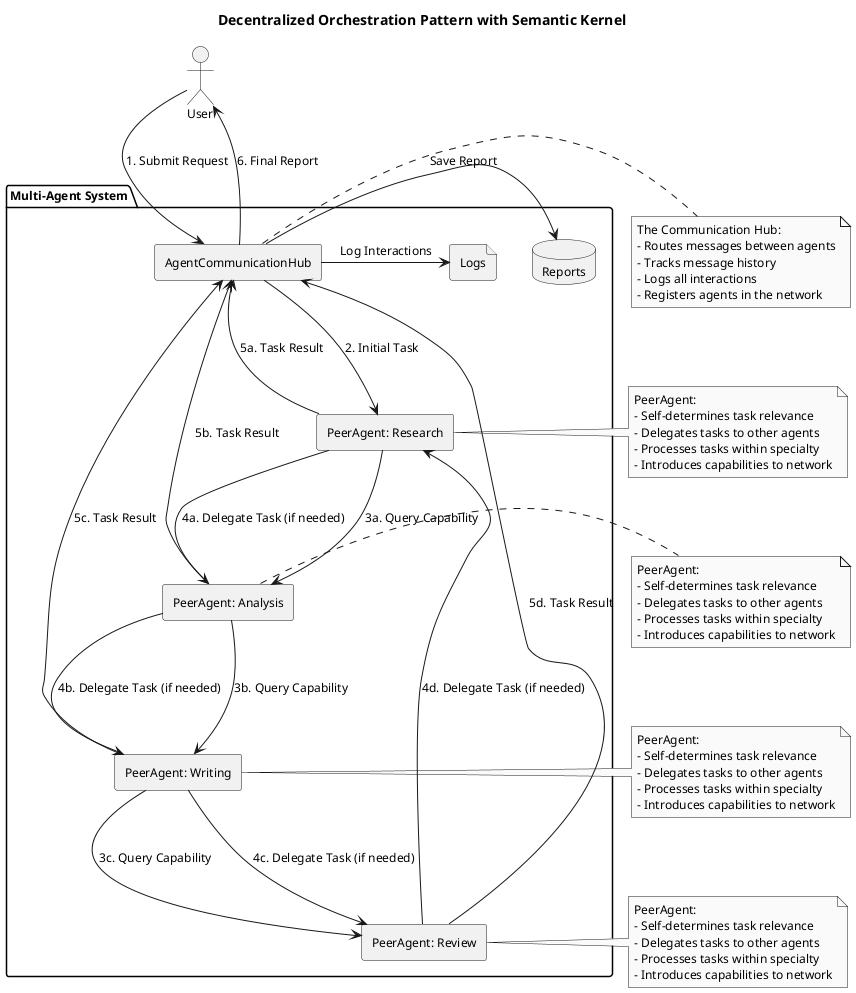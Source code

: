 @startuml Decentralized Orchestration Pattern

skinparam componentStyle rectangle
skinparam monochrome true
skinparam shadowing false
skinparam defaultFontName Arial
skinparam defaultFontSize 12

title Decentralized Orchestration Pattern with Semantic Kernel

actor User

package "Multi-Agent System" {
    component [AgentCommunicationHub] as Hub
    
    component [PeerAgent: Research] as Research
    component [PeerAgent: Analysis] as Analysis
    component [PeerAgent: Writing] as Writing
    component [PeerAgent: Review] as Review
    
    database "Reports" as Reports
    file "Logs" as Logs
}

User -down-> Hub : 1. Submit Request
Hub -down-> Research : 2. Initial Task

Research -right-> Analysis : 3a. Query Capability
Analysis -right-> Writing : 3b. Query Capability
Writing -right-> Review : 3c. Query Capability

Research -down-> Analysis : 4a. Delegate Task (if needed)
Analysis -down-> Writing : 4b. Delegate Task (if needed)
Writing -down-> Review : 4c. Delegate Task (if needed)
Review -down-> Research : 4d. Delegate Task (if needed)

Research -up-> Hub : 5a. Task Result
Analysis -up-> Hub : 5b. Task Result
Writing -up-> Hub : 5c. Task Result
Review -up-> Hub : 5d. Task Result

Hub -up-> User : 6. Final Report
Hub -right-> Reports : Save Report
Hub -right-> Logs : Log Interactions

note right of Hub
  The Communication Hub:
  - Routes messages between agents
  - Tracks message history
  - Logs all interactions
  - Registers agents in the network
end note

note left of Research
  PeerAgent:
  - Self-determines task relevance
  - Delegates tasks to other agents
  - Processes tasks within specialty
  - Introduces capabilities to network
end note

note right of Analysis
  PeerAgent:
  - Self-determines task relevance
  - Delegates tasks to other agents
  - Processes tasks within specialty
  - Introduces capabilities to network
end note

note left of Writing
  PeerAgent:
  - Self-determines task relevance
  - Delegates tasks to other agents
  - Processes tasks within specialty
  - Introduces capabilities to network
end note

note right of Review
  PeerAgent:
  - Self-determines task relevance
  - Delegates tasks to other agents
  - Processes tasks within specialty
  - Introduces capabilities to network
end note

@enduml

